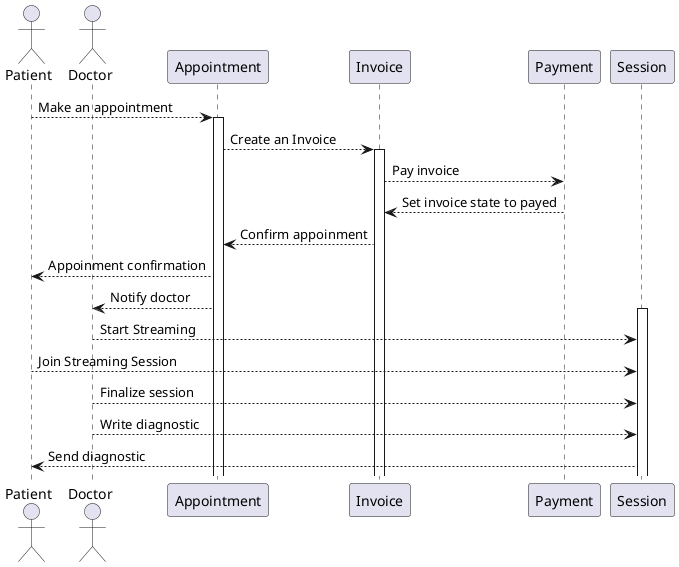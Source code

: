 @startuml

actor Patient
actor Doctor
participant "Appointment" as A
participant "Invoice" as B
participant "Payment" as C
participant "Session" as D

Patient --> A: Make an appointment
activate A
A --> B: Create an Invoice
activate B
B --> C: Pay invoice
C --> B: Set invoice state to payed
B --> A: Confirm appoinment
A --> Patient: Appoinment confirmation
A --> Doctor: Notify doctor
activate D
Doctor --> D: Start Streaming
Patient --> D: Join Streaming Session
Doctor --> D: Finalize session
Doctor --> D: Write diagnostic
D --> Patient: Send diagnostic

@enduml